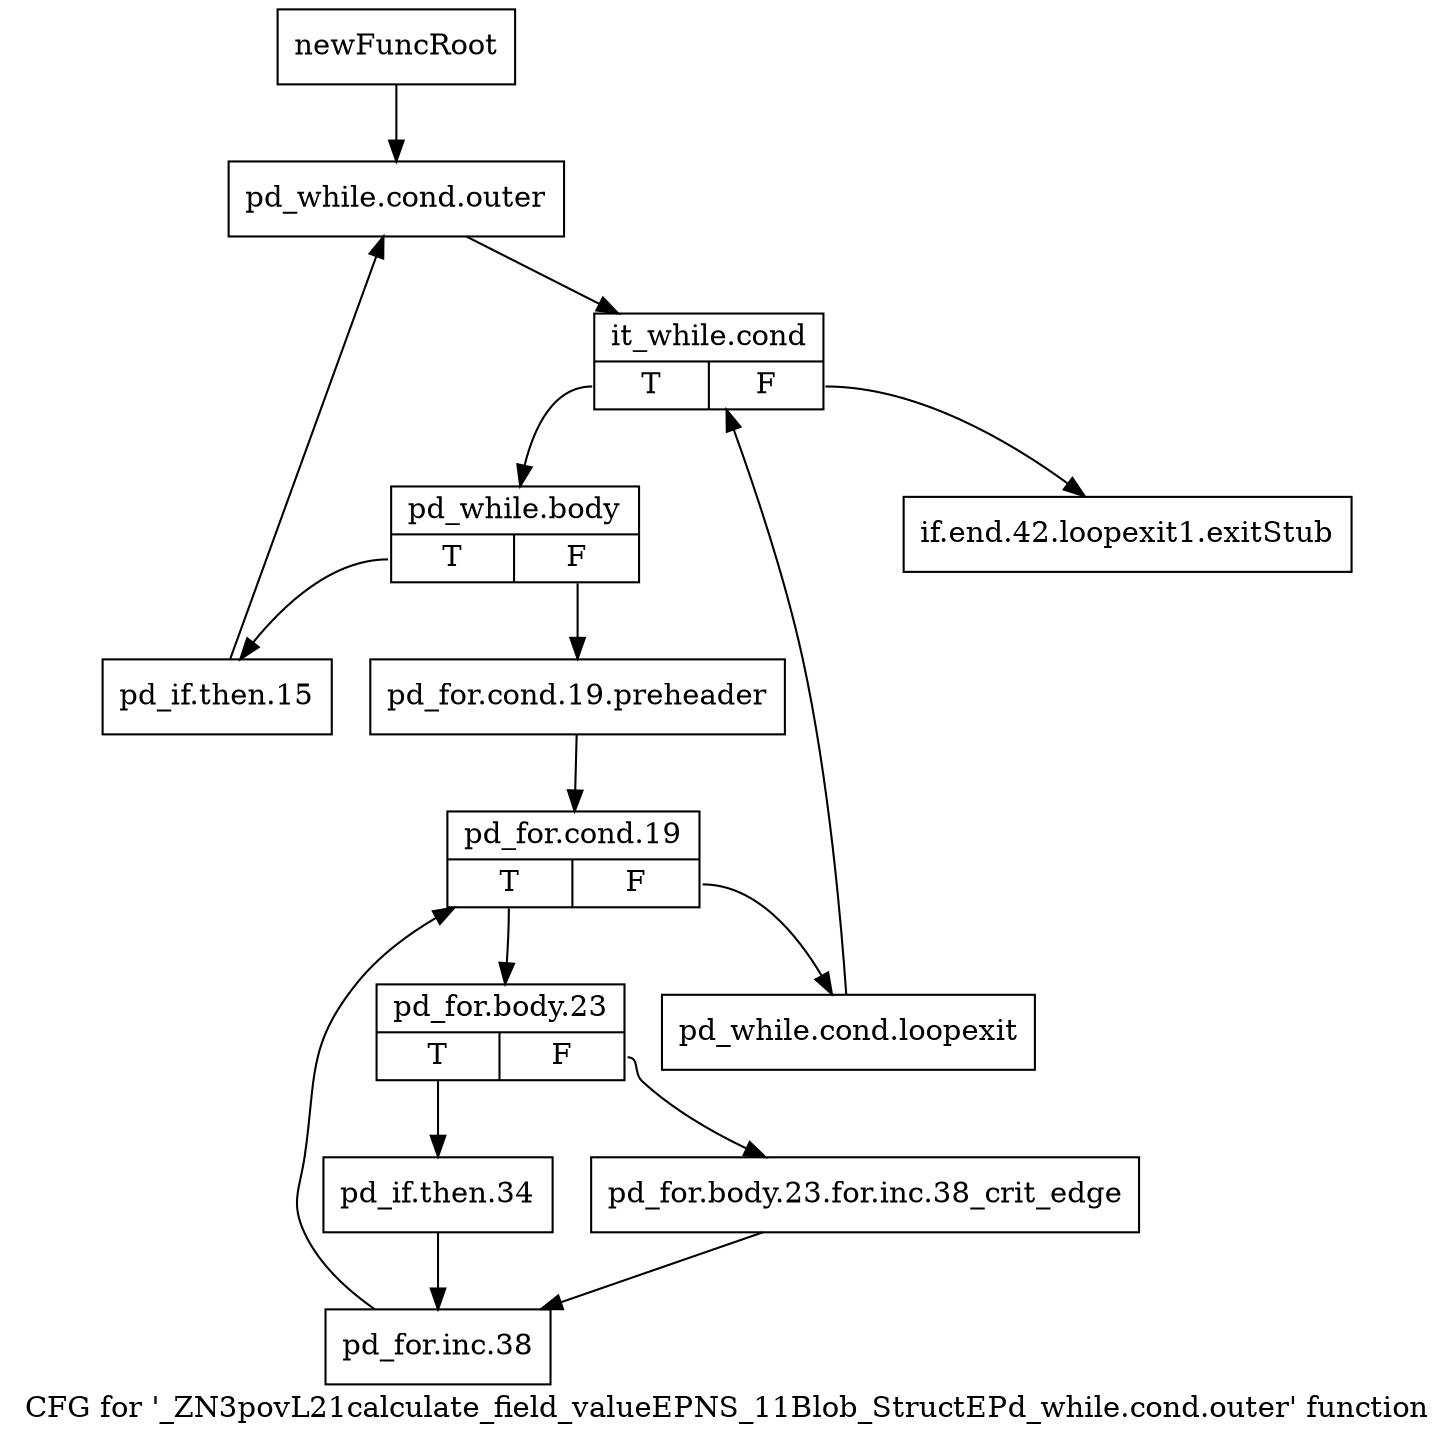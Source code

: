 digraph "CFG for '_ZN3povL21calculate_field_valueEPNS_11Blob_StructEPd_while.cond.outer' function" {
	label="CFG for '_ZN3povL21calculate_field_valueEPNS_11Blob_StructEPd_while.cond.outer' function";

	Node0x235f480 [shape=record,label="{newFuncRoot}"];
	Node0x235f480 -> Node0x235f520;
	Node0x235f4d0 [shape=record,label="{if.end.42.loopexit1.exitStub}"];
	Node0x235f520 [shape=record,label="{pd_while.cond.outer}"];
	Node0x235f520 -> Node0x235f570;
	Node0x235f570 [shape=record,label="{it_while.cond|{<s0>T|<s1>F}}"];
	Node0x235f570:s0 -> Node0x235f5c0;
	Node0x235f570:s1 -> Node0x235f4d0;
	Node0x235f5c0 [shape=record,label="{pd_while.body|{<s0>T|<s1>F}}"];
	Node0x235f5c0:s0 -> Node0x235f840;
	Node0x235f5c0:s1 -> Node0x235f610;
	Node0x235f610 [shape=record,label="{pd_for.cond.19.preheader}"];
	Node0x235f610 -> Node0x235f660;
	Node0x235f660 [shape=record,label="{pd_for.cond.19|{<s0>T|<s1>F}}"];
	Node0x235f660:s0 -> Node0x235f700;
	Node0x235f660:s1 -> Node0x235f6b0;
	Node0x235f6b0 [shape=record,label="{pd_while.cond.loopexit}"];
	Node0x235f6b0 -> Node0x235f570;
	Node0x235f700 [shape=record,label="{pd_for.body.23|{<s0>T|<s1>F}}"];
	Node0x235f700:s0 -> Node0x235f7a0;
	Node0x235f700:s1 -> Node0x235f750;
	Node0x235f750 [shape=record,label="{pd_for.body.23.for.inc.38_crit_edge}"];
	Node0x235f750 -> Node0x235f7f0;
	Node0x235f7a0 [shape=record,label="{pd_if.then.34}"];
	Node0x235f7a0 -> Node0x235f7f0;
	Node0x235f7f0 [shape=record,label="{pd_for.inc.38}"];
	Node0x235f7f0 -> Node0x235f660;
	Node0x235f840 [shape=record,label="{pd_if.then.15}"];
	Node0x235f840 -> Node0x235f520;
}
